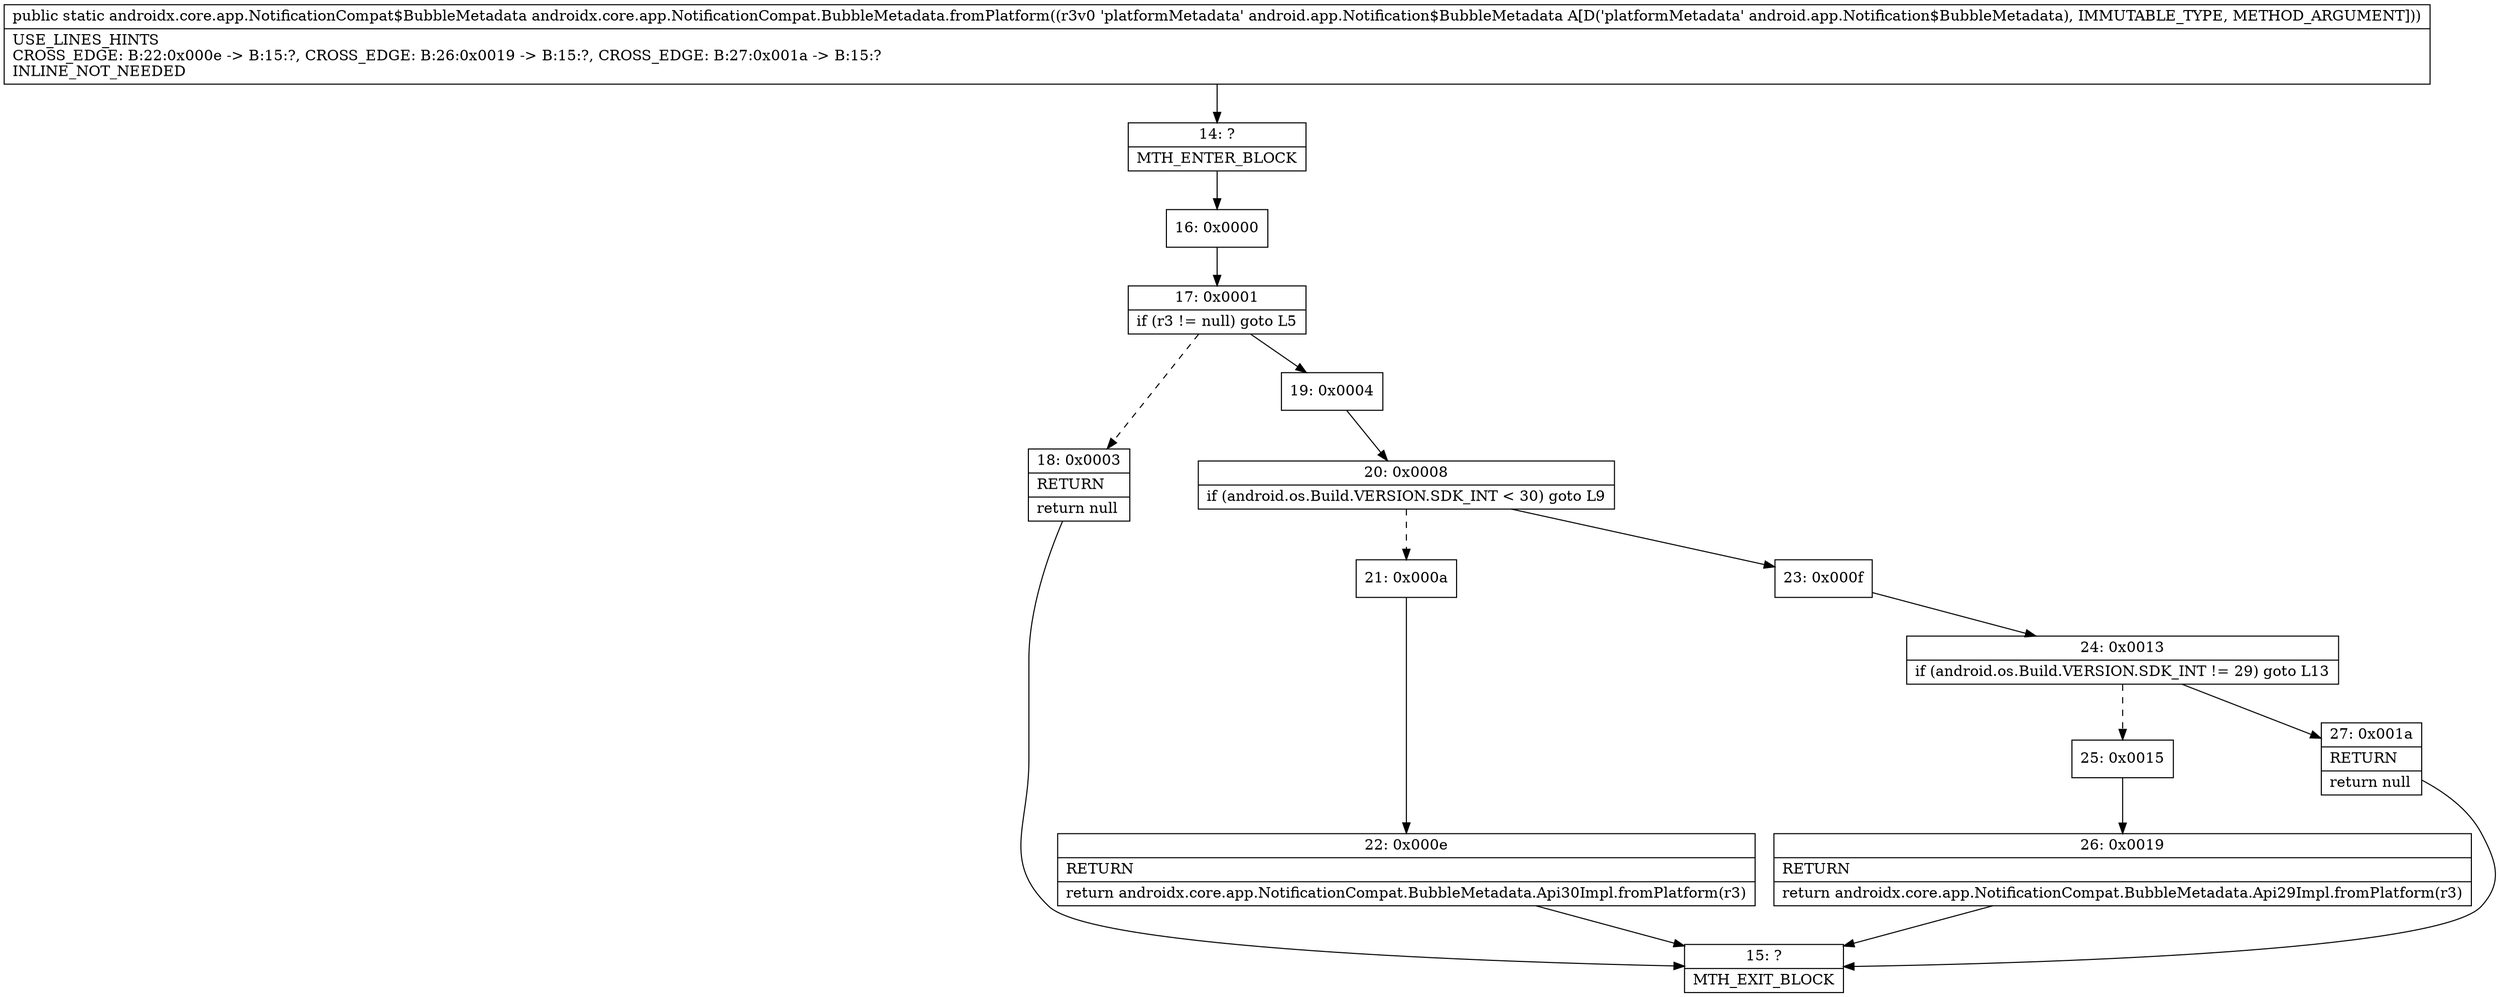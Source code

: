 digraph "CFG forandroidx.core.app.NotificationCompat.BubbleMetadata.fromPlatform(Landroid\/app\/Notification$BubbleMetadata;)Landroidx\/core\/app\/NotificationCompat$BubbleMetadata;" {
Node_14 [shape=record,label="{14\:\ ?|MTH_ENTER_BLOCK\l}"];
Node_16 [shape=record,label="{16\:\ 0x0000}"];
Node_17 [shape=record,label="{17\:\ 0x0001|if (r3 != null) goto L5\l}"];
Node_18 [shape=record,label="{18\:\ 0x0003|RETURN\l|return null\l}"];
Node_15 [shape=record,label="{15\:\ ?|MTH_EXIT_BLOCK\l}"];
Node_19 [shape=record,label="{19\:\ 0x0004}"];
Node_20 [shape=record,label="{20\:\ 0x0008|if (android.os.Build.VERSION.SDK_INT \< 30) goto L9\l}"];
Node_21 [shape=record,label="{21\:\ 0x000a}"];
Node_22 [shape=record,label="{22\:\ 0x000e|RETURN\l|return androidx.core.app.NotificationCompat.BubbleMetadata.Api30Impl.fromPlatform(r3)\l}"];
Node_23 [shape=record,label="{23\:\ 0x000f}"];
Node_24 [shape=record,label="{24\:\ 0x0013|if (android.os.Build.VERSION.SDK_INT != 29) goto L13\l}"];
Node_25 [shape=record,label="{25\:\ 0x0015}"];
Node_26 [shape=record,label="{26\:\ 0x0019|RETURN\l|return androidx.core.app.NotificationCompat.BubbleMetadata.Api29Impl.fromPlatform(r3)\l}"];
Node_27 [shape=record,label="{27\:\ 0x001a|RETURN\l|return null\l}"];
MethodNode[shape=record,label="{public static androidx.core.app.NotificationCompat$BubbleMetadata androidx.core.app.NotificationCompat.BubbleMetadata.fromPlatform((r3v0 'platformMetadata' android.app.Notification$BubbleMetadata A[D('platformMetadata' android.app.Notification$BubbleMetadata), IMMUTABLE_TYPE, METHOD_ARGUMENT]))  | USE_LINES_HINTS\lCROSS_EDGE: B:22:0x000e \-\> B:15:?, CROSS_EDGE: B:26:0x0019 \-\> B:15:?, CROSS_EDGE: B:27:0x001a \-\> B:15:?\lINLINE_NOT_NEEDED\l}"];
MethodNode -> Node_14;Node_14 -> Node_16;
Node_16 -> Node_17;
Node_17 -> Node_18[style=dashed];
Node_17 -> Node_19;
Node_18 -> Node_15;
Node_19 -> Node_20;
Node_20 -> Node_21[style=dashed];
Node_20 -> Node_23;
Node_21 -> Node_22;
Node_22 -> Node_15;
Node_23 -> Node_24;
Node_24 -> Node_25[style=dashed];
Node_24 -> Node_27;
Node_25 -> Node_26;
Node_26 -> Node_15;
Node_27 -> Node_15;
}

